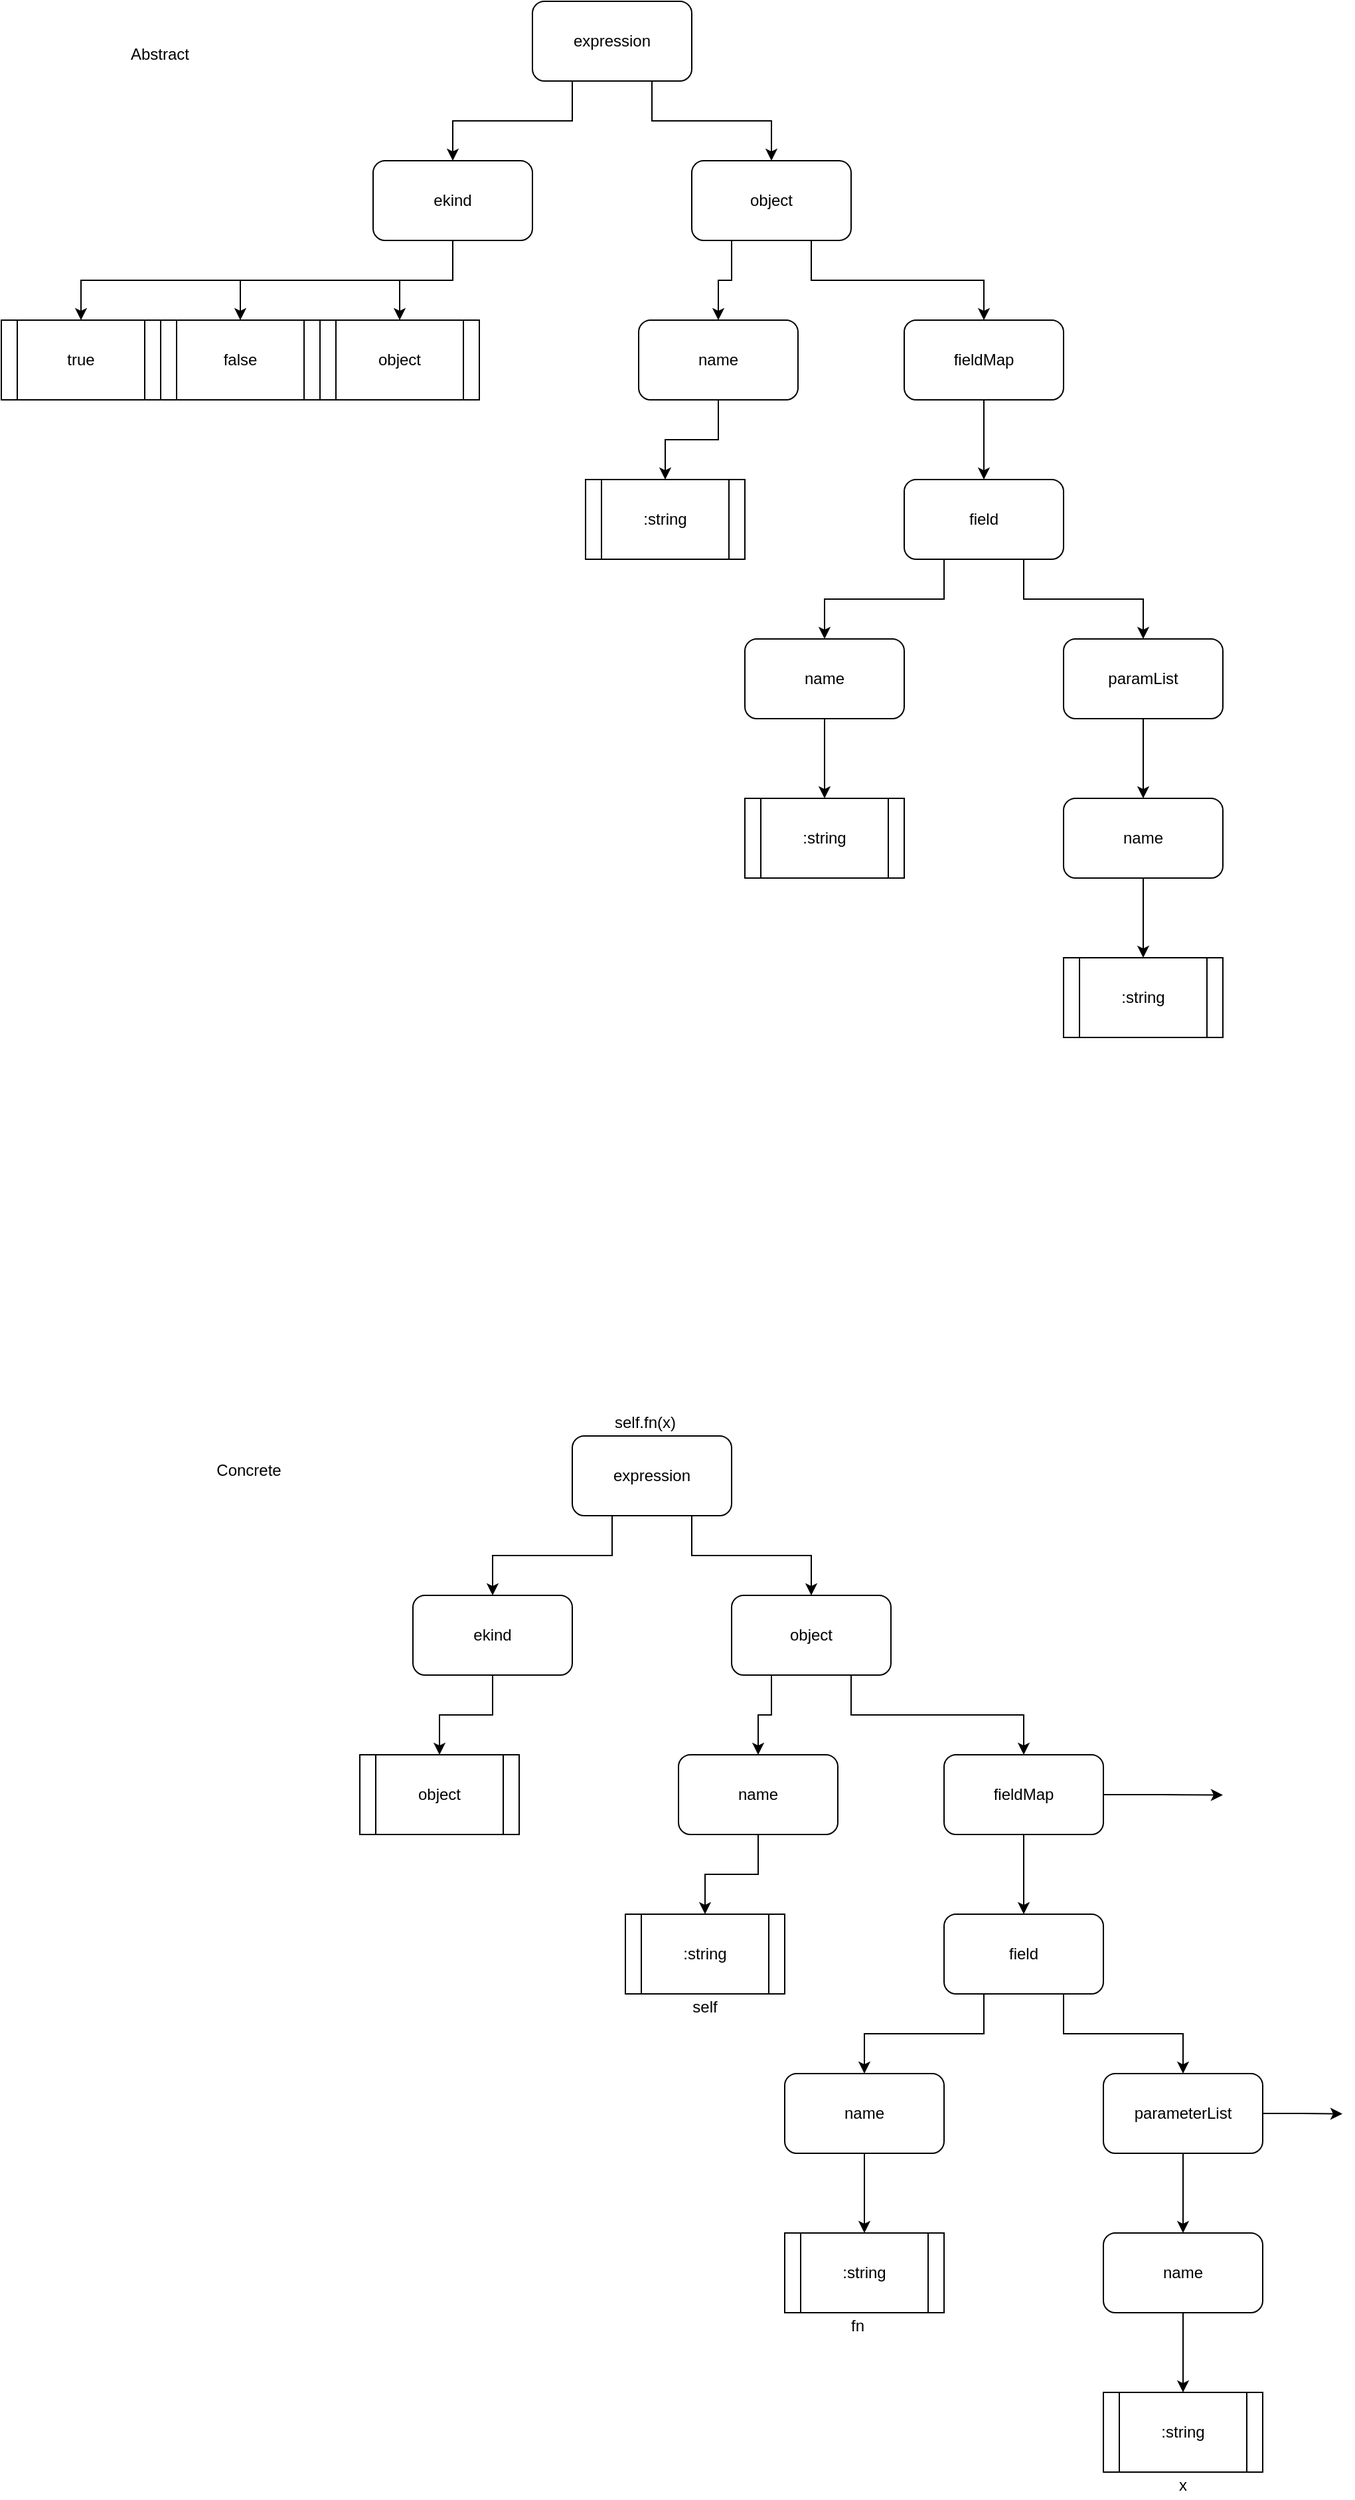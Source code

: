 <mxfile version="13.0.3" type="device"><diagram id="t9JIDvYRYXjR074NoT5K" name="Page-1"><mxGraphModel dx="1480" dy="1044" grid="1" gridSize="10" guides="1" tooltips="1" connect="1" arrows="1" fold="1" page="1" pageScale="1" pageWidth="1169" pageHeight="827" math="0" shadow="0"><root><mxCell id="0"/><mxCell id="1" parent="0"/><mxCell id="buRxHD8BhWjPkWgWoaOG-4" style="edgeStyle=orthogonalEdgeStyle;rounded=0;orthogonalLoop=1;jettySize=auto;html=1;exitX=0.25;exitY=1;exitDx=0;exitDy=0;" edge="1" parent="1" source="buRxHD8BhWjPkWgWoaOG-1" target="buRxHD8BhWjPkWgWoaOG-2"><mxGeometry relative="1" as="geometry"/></mxCell><mxCell id="buRxHD8BhWjPkWgWoaOG-5" style="edgeStyle=orthogonalEdgeStyle;rounded=0;orthogonalLoop=1;jettySize=auto;html=1;exitX=0.75;exitY=1;exitDx=0;exitDy=0;entryX=0.5;entryY=0;entryDx=0;entryDy=0;" edge="1" parent="1" source="buRxHD8BhWjPkWgWoaOG-1" target="buRxHD8BhWjPkWgWoaOG-3"><mxGeometry relative="1" as="geometry"/></mxCell><mxCell id="buRxHD8BhWjPkWgWoaOG-1" value="expression" style="rounded=1;whiteSpace=wrap;html=1;" vertex="1" parent="1"><mxGeometry x="400" y="40" width="120" height="60" as="geometry"/></mxCell><mxCell id="buRxHD8BhWjPkWgWoaOG-9" style="edgeStyle=orthogonalEdgeStyle;rounded=0;orthogonalLoop=1;jettySize=auto;html=1;exitX=0.5;exitY=1;exitDx=0;exitDy=0;" edge="1" parent="1" source="buRxHD8BhWjPkWgWoaOG-2" target="buRxHD8BhWjPkWgWoaOG-6"><mxGeometry relative="1" as="geometry"/></mxCell><mxCell id="buRxHD8BhWjPkWgWoaOG-10" style="edgeStyle=orthogonalEdgeStyle;rounded=0;orthogonalLoop=1;jettySize=auto;html=1;exitX=0.5;exitY=1;exitDx=0;exitDy=0;" edge="1" parent="1" source="buRxHD8BhWjPkWgWoaOG-2" target="buRxHD8BhWjPkWgWoaOG-8"><mxGeometry relative="1" as="geometry"/></mxCell><mxCell id="buRxHD8BhWjPkWgWoaOG-11" style="edgeStyle=orthogonalEdgeStyle;rounded=0;orthogonalLoop=1;jettySize=auto;html=1;exitX=0.5;exitY=1;exitDx=0;exitDy=0;" edge="1" parent="1" source="buRxHD8BhWjPkWgWoaOG-2" target="buRxHD8BhWjPkWgWoaOG-7"><mxGeometry relative="1" as="geometry"/></mxCell><mxCell id="buRxHD8BhWjPkWgWoaOG-2" value="ekind" style="rounded=1;whiteSpace=wrap;html=1;" vertex="1" parent="1"><mxGeometry x="280" y="160" width="120" height="60" as="geometry"/></mxCell><mxCell id="buRxHD8BhWjPkWgWoaOG-14" style="edgeStyle=orthogonalEdgeStyle;rounded=0;orthogonalLoop=1;jettySize=auto;html=1;exitX=0.25;exitY=1;exitDx=0;exitDy=0;" edge="1" parent="1" source="buRxHD8BhWjPkWgWoaOG-3" target="buRxHD8BhWjPkWgWoaOG-13"><mxGeometry relative="1" as="geometry"/></mxCell><mxCell id="buRxHD8BhWjPkWgWoaOG-15" style="edgeStyle=orthogonalEdgeStyle;rounded=0;orthogonalLoop=1;jettySize=auto;html=1;exitX=0.75;exitY=1;exitDx=0;exitDy=0;" edge="1" parent="1" source="buRxHD8BhWjPkWgWoaOG-3" target="buRxHD8BhWjPkWgWoaOG-12"><mxGeometry relative="1" as="geometry"/></mxCell><mxCell id="buRxHD8BhWjPkWgWoaOG-3" value="object" style="rounded=1;whiteSpace=wrap;html=1;" vertex="1" parent="1"><mxGeometry x="520" y="160" width="120" height="60" as="geometry"/></mxCell><mxCell id="buRxHD8BhWjPkWgWoaOG-6" value="true" style="shape=process;whiteSpace=wrap;html=1;backgroundOutline=1;" vertex="1" parent="1"><mxGeometry y="280" width="120" height="60" as="geometry"/></mxCell><mxCell id="buRxHD8BhWjPkWgWoaOG-7" value="object" style="shape=process;whiteSpace=wrap;html=1;backgroundOutline=1;" vertex="1" parent="1"><mxGeometry x="240" y="280" width="120" height="60" as="geometry"/></mxCell><mxCell id="buRxHD8BhWjPkWgWoaOG-8" value="false" style="shape=process;whiteSpace=wrap;html=1;backgroundOutline=1;" vertex="1" parent="1"><mxGeometry x="120" y="280" width="120" height="60" as="geometry"/></mxCell><mxCell id="buRxHD8BhWjPkWgWoaOG-174" style="edgeStyle=orthogonalEdgeStyle;rounded=0;orthogonalLoop=1;jettySize=auto;html=1;exitX=0.5;exitY=1;exitDx=0;exitDy=0;entryX=0.5;entryY=0;entryDx=0;entryDy=0;" edge="1" parent="1" source="buRxHD8BhWjPkWgWoaOG-12" target="buRxHD8BhWjPkWgWoaOG-20"><mxGeometry relative="1" as="geometry"/></mxCell><mxCell id="buRxHD8BhWjPkWgWoaOG-12" value="fieldMap" style="rounded=1;whiteSpace=wrap;html=1;" vertex="1" parent="1"><mxGeometry x="680" y="280" width="120" height="60" as="geometry"/></mxCell><mxCell id="buRxHD8BhWjPkWgWoaOG-17" style="edgeStyle=orthogonalEdgeStyle;rounded=0;orthogonalLoop=1;jettySize=auto;html=1;exitX=0.5;exitY=1;exitDx=0;exitDy=0;entryX=0.5;entryY=0;entryDx=0;entryDy=0;" edge="1" parent="1" source="buRxHD8BhWjPkWgWoaOG-13" target="buRxHD8BhWjPkWgWoaOG-16"><mxGeometry relative="1" as="geometry"/></mxCell><mxCell id="buRxHD8BhWjPkWgWoaOG-13" value="name" style="rounded=1;whiteSpace=wrap;html=1;" vertex="1" parent="1"><mxGeometry x="480" y="280" width="120" height="60" as="geometry"/></mxCell><mxCell id="buRxHD8BhWjPkWgWoaOG-16" value=":string" style="shape=process;whiteSpace=wrap;html=1;backgroundOutline=1;" vertex="1" parent="1"><mxGeometry x="440" y="400" width="120" height="60" as="geometry"/></mxCell><mxCell id="buRxHD8BhWjPkWgWoaOG-24" style="edgeStyle=orthogonalEdgeStyle;rounded=0;orthogonalLoop=1;jettySize=auto;html=1;exitX=0.25;exitY=1;exitDx=0;exitDy=0;" edge="1" parent="1" source="buRxHD8BhWjPkWgWoaOG-20" target="buRxHD8BhWjPkWgWoaOG-22"><mxGeometry relative="1" as="geometry"/></mxCell><mxCell id="buRxHD8BhWjPkWgWoaOG-126" style="edgeStyle=orthogonalEdgeStyle;rounded=0;orthogonalLoop=1;jettySize=auto;html=1;exitX=0.75;exitY=1;exitDx=0;exitDy=0;entryX=0.5;entryY=0;entryDx=0;entryDy=0;" edge="1" parent="1" source="buRxHD8BhWjPkWgWoaOG-20" target="buRxHD8BhWjPkWgWoaOG-125"><mxGeometry relative="1" as="geometry"/></mxCell><mxCell id="buRxHD8BhWjPkWgWoaOG-20" value="field" style="rounded=1;whiteSpace=wrap;html=1;" vertex="1" parent="1"><mxGeometry x="680" y="400" width="120" height="60" as="geometry"/></mxCell><mxCell id="buRxHD8BhWjPkWgWoaOG-38" style="edgeStyle=orthogonalEdgeStyle;rounded=0;orthogonalLoop=1;jettySize=auto;html=1;exitX=0.5;exitY=1;exitDx=0;exitDy=0;" edge="1" parent="1" source="buRxHD8BhWjPkWgWoaOG-22" target="buRxHD8BhWjPkWgWoaOG-36"><mxGeometry relative="1" as="geometry"/></mxCell><mxCell id="buRxHD8BhWjPkWgWoaOG-22" value="name" style="rounded=1;whiteSpace=wrap;html=1;" vertex="1" parent="1"><mxGeometry x="560" y="520" width="120" height="60" as="geometry"/></mxCell><mxCell id="buRxHD8BhWjPkWgWoaOG-39" style="edgeStyle=orthogonalEdgeStyle;rounded=0;orthogonalLoop=1;jettySize=auto;html=1;exitX=0.5;exitY=1;exitDx=0;exitDy=0;entryX=0.5;entryY=0;entryDx=0;entryDy=0;" edge="1" parent="1" source="buRxHD8BhWjPkWgWoaOG-32" target="buRxHD8BhWjPkWgWoaOG-37"><mxGeometry relative="1" as="geometry"/></mxCell><mxCell id="buRxHD8BhWjPkWgWoaOG-32" value="name" style="rounded=1;whiteSpace=wrap;html=1;" vertex="1" parent="1"><mxGeometry x="800" y="640" width="120" height="60" as="geometry"/></mxCell><mxCell id="buRxHD8BhWjPkWgWoaOG-36" value=":string" style="shape=process;whiteSpace=wrap;html=1;backgroundOutline=1;" vertex="1" parent="1"><mxGeometry x="560" y="640" width="120" height="60" as="geometry"/></mxCell><mxCell id="buRxHD8BhWjPkWgWoaOG-37" value=":string" style="shape=process;whiteSpace=wrap;html=1;backgroundOutline=1;" vertex="1" parent="1"><mxGeometry x="800" y="760" width="120" height="60" as="geometry"/></mxCell><mxCell id="buRxHD8BhWjPkWgWoaOG-81" value="self.fn(x)" style="text;html=1;strokeColor=none;fillColor=none;align=center;verticalAlign=middle;whiteSpace=wrap;rounded=0;" vertex="1" parent="1"><mxGeometry x="450" y="1100" width="70" height="20" as="geometry"/></mxCell><mxCell id="buRxHD8BhWjPkWgWoaOG-173" style="edgeStyle=orthogonalEdgeStyle;rounded=0;orthogonalLoop=1;jettySize=auto;html=1;exitX=0.5;exitY=1;exitDx=0;exitDy=0;" edge="1" parent="1" source="buRxHD8BhWjPkWgWoaOG-125" target="buRxHD8BhWjPkWgWoaOG-32"><mxGeometry relative="1" as="geometry"/></mxCell><mxCell id="buRxHD8BhWjPkWgWoaOG-125" value="paramList" style="rounded=1;whiteSpace=wrap;html=1;" vertex="1" parent="1"><mxGeometry x="800" y="520" width="120" height="60" as="geometry"/></mxCell><mxCell id="buRxHD8BhWjPkWgWoaOG-132" style="edgeStyle=orthogonalEdgeStyle;rounded=0;orthogonalLoop=1;jettySize=auto;html=1;exitX=0.25;exitY=1;exitDx=0;exitDy=0;" edge="1" parent="1" source="buRxHD8BhWjPkWgWoaOG-134" target="buRxHD8BhWjPkWgWoaOG-138"><mxGeometry relative="1" as="geometry"/></mxCell><mxCell id="buRxHD8BhWjPkWgWoaOG-133" style="edgeStyle=orthogonalEdgeStyle;rounded=0;orthogonalLoop=1;jettySize=auto;html=1;exitX=0.75;exitY=1;exitDx=0;exitDy=0;entryX=0.5;entryY=0;entryDx=0;entryDy=0;" edge="1" parent="1" source="buRxHD8BhWjPkWgWoaOG-134" target="buRxHD8BhWjPkWgWoaOG-141"><mxGeometry relative="1" as="geometry"/></mxCell><mxCell id="buRxHD8BhWjPkWgWoaOG-134" value="expression" style="rounded=1;whiteSpace=wrap;html=1;" vertex="1" parent="1"><mxGeometry x="430" y="1120" width="120" height="60" as="geometry"/></mxCell><mxCell id="buRxHD8BhWjPkWgWoaOG-137" style="edgeStyle=orthogonalEdgeStyle;rounded=0;orthogonalLoop=1;jettySize=auto;html=1;exitX=0.5;exitY=1;exitDx=0;exitDy=0;" edge="1" parent="1" source="buRxHD8BhWjPkWgWoaOG-138" target="buRxHD8BhWjPkWgWoaOG-143"><mxGeometry relative="1" as="geometry"/></mxCell><mxCell id="buRxHD8BhWjPkWgWoaOG-138" value="ekind" style="rounded=1;whiteSpace=wrap;html=1;" vertex="1" parent="1"><mxGeometry x="310" y="1240" width="120" height="60" as="geometry"/></mxCell><mxCell id="buRxHD8BhWjPkWgWoaOG-139" style="edgeStyle=orthogonalEdgeStyle;rounded=0;orthogonalLoop=1;jettySize=auto;html=1;exitX=0.25;exitY=1;exitDx=0;exitDy=0;" edge="1" parent="1" source="buRxHD8BhWjPkWgWoaOG-141" target="buRxHD8BhWjPkWgWoaOG-148"><mxGeometry relative="1" as="geometry"/></mxCell><mxCell id="buRxHD8BhWjPkWgWoaOG-140" style="edgeStyle=orthogonalEdgeStyle;rounded=0;orthogonalLoop=1;jettySize=auto;html=1;exitX=0.75;exitY=1;exitDx=0;exitDy=0;" edge="1" parent="1" source="buRxHD8BhWjPkWgWoaOG-141" target="buRxHD8BhWjPkWgWoaOG-146"><mxGeometry relative="1" as="geometry"/></mxCell><mxCell id="buRxHD8BhWjPkWgWoaOG-141" value="object" style="rounded=1;whiteSpace=wrap;html=1;" vertex="1" parent="1"><mxGeometry x="550" y="1240" width="120" height="60" as="geometry"/></mxCell><mxCell id="buRxHD8BhWjPkWgWoaOG-143" value="object" style="shape=process;whiteSpace=wrap;html=1;backgroundOutline=1;" vertex="1" parent="1"><mxGeometry x="270" y="1360" width="120" height="60" as="geometry"/></mxCell><mxCell id="buRxHD8BhWjPkWgWoaOG-175" style="edgeStyle=orthogonalEdgeStyle;rounded=0;orthogonalLoop=1;jettySize=auto;html=1;exitX=1;exitY=0.5;exitDx=0;exitDy=0;" edge="1" parent="1" source="buRxHD8BhWjPkWgWoaOG-146"><mxGeometry relative="1" as="geometry"><mxPoint x="920" y="1390.286" as="targetPoint"/></mxGeometry></mxCell><mxCell id="buRxHD8BhWjPkWgWoaOG-176" style="edgeStyle=orthogonalEdgeStyle;rounded=0;orthogonalLoop=1;jettySize=auto;html=1;exitX=0.5;exitY=1;exitDx=0;exitDy=0;" edge="1" parent="1" source="buRxHD8BhWjPkWgWoaOG-146" target="buRxHD8BhWjPkWgWoaOG-154"><mxGeometry relative="1" as="geometry"/></mxCell><mxCell id="buRxHD8BhWjPkWgWoaOG-146" value="fieldMap" style="rounded=1;whiteSpace=wrap;html=1;" vertex="1" parent="1"><mxGeometry x="710" y="1360" width="120" height="60" as="geometry"/></mxCell><mxCell id="buRxHD8BhWjPkWgWoaOG-147" style="edgeStyle=orthogonalEdgeStyle;rounded=0;orthogonalLoop=1;jettySize=auto;html=1;exitX=0.5;exitY=1;exitDx=0;exitDy=0;entryX=0.5;entryY=0;entryDx=0;entryDy=0;" edge="1" parent="1" source="buRxHD8BhWjPkWgWoaOG-148" target="buRxHD8BhWjPkWgWoaOG-149"><mxGeometry relative="1" as="geometry"/></mxCell><mxCell id="buRxHD8BhWjPkWgWoaOG-148" value="name" style="rounded=1;whiteSpace=wrap;html=1;" vertex="1" parent="1"><mxGeometry x="510" y="1360" width="120" height="60" as="geometry"/></mxCell><mxCell id="buRxHD8BhWjPkWgWoaOG-149" value=":string" style="shape=process;whiteSpace=wrap;html=1;backgroundOutline=1;" vertex="1" parent="1"><mxGeometry x="470" y="1480" width="120" height="60" as="geometry"/></mxCell><mxCell id="buRxHD8BhWjPkWgWoaOG-152" style="edgeStyle=orthogonalEdgeStyle;rounded=0;orthogonalLoop=1;jettySize=auto;html=1;exitX=0.25;exitY=1;exitDx=0;exitDy=0;" edge="1" parent="1" source="buRxHD8BhWjPkWgWoaOG-154" target="buRxHD8BhWjPkWgWoaOG-156"><mxGeometry relative="1" as="geometry"/></mxCell><mxCell id="buRxHD8BhWjPkWgWoaOG-153" style="edgeStyle=orthogonalEdgeStyle;rounded=0;orthogonalLoop=1;jettySize=auto;html=1;exitX=0.75;exitY=1;exitDx=0;exitDy=0;entryX=0.5;entryY=0;entryDx=0;entryDy=0;" edge="1" parent="1" source="buRxHD8BhWjPkWgWoaOG-154" target="buRxHD8BhWjPkWgWoaOG-165"><mxGeometry relative="1" as="geometry"/></mxCell><mxCell id="buRxHD8BhWjPkWgWoaOG-154" value="field" style="rounded=1;whiteSpace=wrap;html=1;" vertex="1" parent="1"><mxGeometry x="710" y="1480" width="120" height="60" as="geometry"/></mxCell><mxCell id="buRxHD8BhWjPkWgWoaOG-155" style="edgeStyle=orthogonalEdgeStyle;rounded=0;orthogonalLoop=1;jettySize=auto;html=1;exitX=0.5;exitY=1;exitDx=0;exitDy=0;" edge="1" parent="1" source="buRxHD8BhWjPkWgWoaOG-156" target="buRxHD8BhWjPkWgWoaOG-159"><mxGeometry relative="1" as="geometry"/></mxCell><mxCell id="buRxHD8BhWjPkWgWoaOG-156" value="name" style="rounded=1;whiteSpace=wrap;html=1;" vertex="1" parent="1"><mxGeometry x="590" y="1600" width="120" height="60" as="geometry"/></mxCell><mxCell id="buRxHD8BhWjPkWgWoaOG-157" style="edgeStyle=orthogonalEdgeStyle;rounded=0;orthogonalLoop=1;jettySize=auto;html=1;exitX=0.5;exitY=1;exitDx=0;exitDy=0;entryX=0.5;entryY=0;entryDx=0;entryDy=0;" edge="1" parent="1" source="buRxHD8BhWjPkWgWoaOG-158" target="buRxHD8BhWjPkWgWoaOG-160"><mxGeometry relative="1" as="geometry"/></mxCell><mxCell id="buRxHD8BhWjPkWgWoaOG-158" value="name" style="rounded=1;whiteSpace=wrap;html=1;" vertex="1" parent="1"><mxGeometry x="830" y="1720" width="120" height="60" as="geometry"/></mxCell><mxCell id="buRxHD8BhWjPkWgWoaOG-159" value=":string" style="shape=process;whiteSpace=wrap;html=1;backgroundOutline=1;" vertex="1" parent="1"><mxGeometry x="590" y="1720" width="120" height="60" as="geometry"/></mxCell><mxCell id="buRxHD8BhWjPkWgWoaOG-160" value=":string" style="shape=process;whiteSpace=wrap;html=1;backgroundOutline=1;" vertex="1" parent="1"><mxGeometry x="830" y="1840" width="120" height="60" as="geometry"/></mxCell><mxCell id="buRxHD8BhWjPkWgWoaOG-177" style="edgeStyle=orthogonalEdgeStyle;rounded=0;orthogonalLoop=1;jettySize=auto;html=1;exitX=1;exitY=0.5;exitDx=0;exitDy=0;" edge="1" parent="1" source="buRxHD8BhWjPkWgWoaOG-165"><mxGeometry relative="1" as="geometry"><mxPoint x="1010" y="1630.286" as="targetPoint"/></mxGeometry></mxCell><mxCell id="buRxHD8BhWjPkWgWoaOG-178" style="edgeStyle=orthogonalEdgeStyle;rounded=0;orthogonalLoop=1;jettySize=auto;html=1;exitX=0.5;exitY=1;exitDx=0;exitDy=0;entryX=0.5;entryY=0;entryDx=0;entryDy=0;" edge="1" parent="1" source="buRxHD8BhWjPkWgWoaOG-165" target="buRxHD8BhWjPkWgWoaOG-158"><mxGeometry relative="1" as="geometry"/></mxCell><mxCell id="buRxHD8BhWjPkWgWoaOG-165" value="parameterList" style="rounded=1;whiteSpace=wrap;html=1;" vertex="1" parent="1"><mxGeometry x="830" y="1600" width="120" height="60" as="geometry"/></mxCell><mxCell id="buRxHD8BhWjPkWgWoaOG-166" value="self" style="text;html=1;strokeColor=none;fillColor=none;align=center;verticalAlign=middle;whiteSpace=wrap;rounded=0;" vertex="1" parent="1"><mxGeometry x="495" y="1540" width="70" height="20" as="geometry"/></mxCell><mxCell id="buRxHD8BhWjPkWgWoaOG-167" value="fn" style="text;html=1;strokeColor=none;fillColor=none;align=center;verticalAlign=middle;whiteSpace=wrap;rounded=0;" vertex="1" parent="1"><mxGeometry x="610" y="1780" width="70" height="20" as="geometry"/></mxCell><mxCell id="buRxHD8BhWjPkWgWoaOG-168" value="x" style="text;html=1;strokeColor=none;fillColor=none;align=center;verticalAlign=middle;whiteSpace=wrap;rounded=0;" vertex="1" parent="1"><mxGeometry x="855" y="1900" width="70" height="20" as="geometry"/></mxCell><mxCell id="buRxHD8BhWjPkWgWoaOG-171" value="Abstract" style="text;html=1;align=center;verticalAlign=middle;resizable=0;points=[];autosize=1;" vertex="1" parent="1"><mxGeometry x="89" y="70" width="60" height="20" as="geometry"/></mxCell><mxCell id="buRxHD8BhWjPkWgWoaOG-172" value="Concrete" style="text;html=1;align=center;verticalAlign=middle;resizable=0;points=[];autosize=1;" vertex="1" parent="1"><mxGeometry x="156" y="1136" width="60" height="20" as="geometry"/></mxCell></root></mxGraphModel></diagram></mxfile>